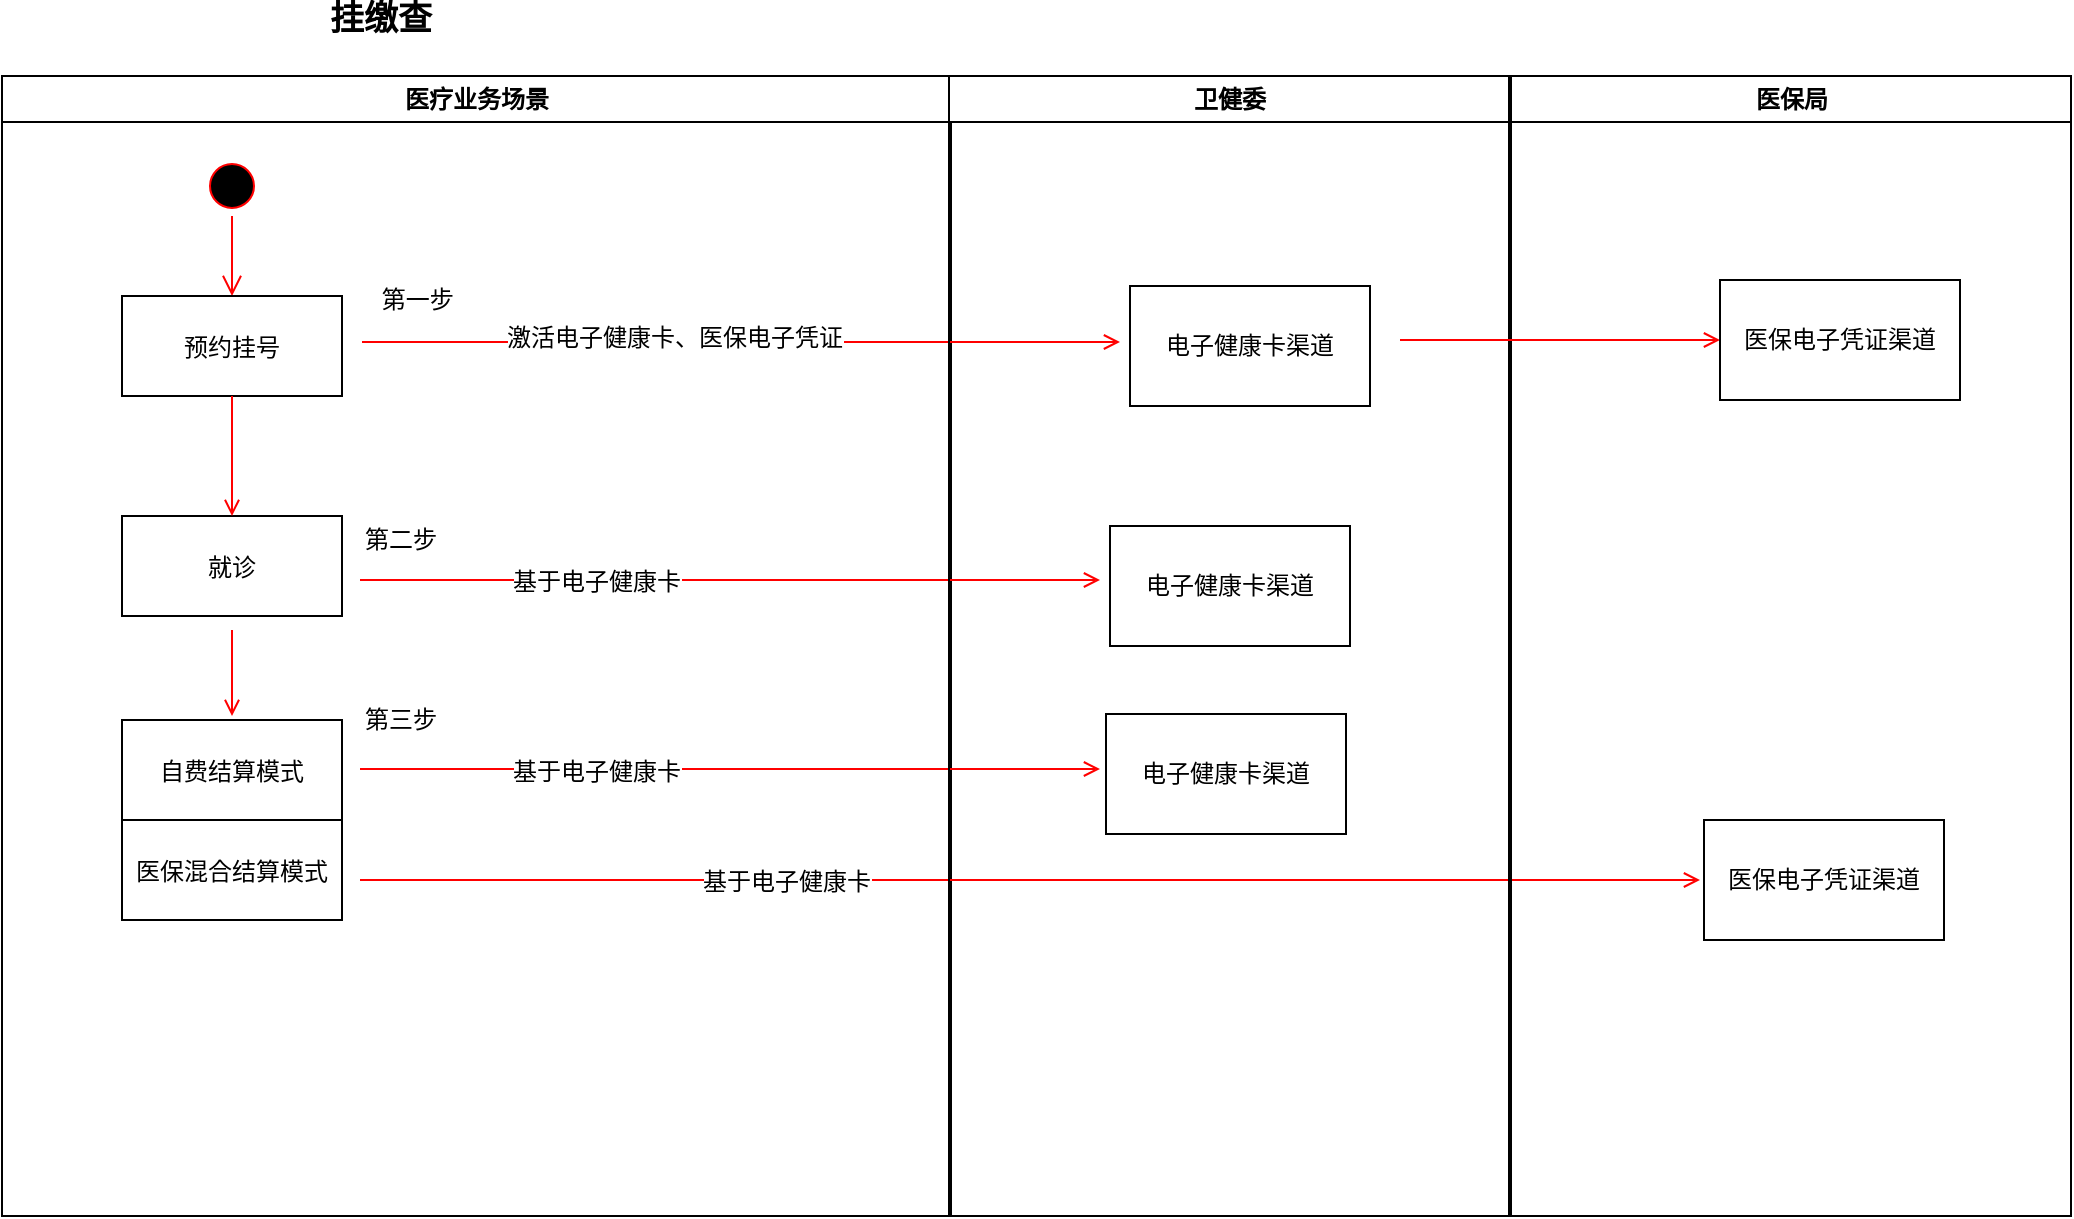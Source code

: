 <mxfile version="17.5.0" type="github">
  <diagram name="Page-1" id="e7e014a7-5840-1c2e-5031-d8a46d1fe8dd">
    <mxGraphModel dx="2207" dy="547" grid="1" gridSize="10" guides="1" tooltips="1" connect="1" arrows="1" fold="1" page="1" pageScale="1" pageWidth="1169" pageHeight="826" background="none" math="0" shadow="0">
      <root>
        <mxCell id="0" />
        <mxCell id="1" parent="0" />
        <mxCell id="2" value="医疗业务场景" style="swimlane;whiteSpace=wrap" parent="1" vertex="1">
          <mxGeometry x="-29" y="128" width="474.5" height="570" as="geometry" />
        </mxCell>
        <mxCell id="5" value="" style="ellipse;shape=startState;fillColor=#000000;strokeColor=#ff0000;" parent="2" vertex="1">
          <mxGeometry x="100" y="40" width="30" height="30" as="geometry" />
        </mxCell>
        <mxCell id="6" value="" style="edgeStyle=elbowEdgeStyle;elbow=horizontal;verticalAlign=bottom;endArrow=open;endSize=8;strokeColor=#FF0000;endFill=1;rounded=0" parent="2" source="5" target="7" edge="1">
          <mxGeometry x="100" y="40" as="geometry">
            <mxPoint x="115" y="110" as="targetPoint" />
          </mxGeometry>
        </mxCell>
        <mxCell id="7" value="预约挂号" style="" parent="2" vertex="1">
          <mxGeometry x="60" y="110" width="110" height="50" as="geometry" />
        </mxCell>
        <mxCell id="8" value="就诊" style="" parent="2" vertex="1">
          <mxGeometry x="60" y="220" width="110" height="50" as="geometry" />
        </mxCell>
        <mxCell id="9" value="" style="endArrow=open;strokeColor=#FF0000;endFill=1;rounded=0" parent="2" source="7" target="8" edge="1">
          <mxGeometry relative="1" as="geometry" />
        </mxCell>
        <mxCell id="11" value="" style="endArrow=open;strokeColor=#FF0000;endFill=1;rounded=0" parent="2" edge="1">
          <mxGeometry relative="1" as="geometry">
            <mxPoint x="115" y="277" as="sourcePoint" />
            <mxPoint x="115" y="320" as="targetPoint" />
          </mxGeometry>
        </mxCell>
        <mxCell id="oPUyYnZuBRPckpAOsyGg-42" value="" style="endArrow=open;strokeColor=#FF0000;endFill=1;rounded=0" edge="1" parent="2">
          <mxGeometry relative="1" as="geometry">
            <mxPoint x="180" y="133" as="sourcePoint" />
            <mxPoint x="559" y="133" as="targetPoint" />
          </mxGeometry>
        </mxCell>
        <mxCell id="oPUyYnZuBRPckpAOsyGg-44" value="&lt;font style=&quot;font-size: 12px&quot;&gt;激活电子健康卡、医保电子凭证&lt;/font&gt;" style="edgeLabel;html=1;align=center;verticalAlign=middle;resizable=0;points=[];fontSize=17;" vertex="1" connectable="0" parent="oPUyYnZuBRPckpAOsyGg-42">
          <mxGeometry x="-0.176" y="3" relative="1" as="geometry">
            <mxPoint as="offset" />
          </mxGeometry>
        </mxCell>
        <mxCell id="oPUyYnZuBRPckpAOsyGg-50" value="" style="endArrow=open;strokeColor=#FF0000;endFill=1;rounded=0" edge="1" parent="2">
          <mxGeometry relative="1" as="geometry">
            <mxPoint x="179" y="252" as="sourcePoint" />
            <mxPoint x="549" y="252" as="targetPoint" />
          </mxGeometry>
        </mxCell>
        <mxCell id="oPUyYnZuBRPckpAOsyGg-51" value="基于电子健康卡" style="edgeLabel;html=1;align=center;verticalAlign=middle;resizable=0;points=[];fontSize=12;" vertex="1" connectable="0" parent="oPUyYnZuBRPckpAOsyGg-50">
          <mxGeometry x="-0.365" y="-1" relative="1" as="geometry">
            <mxPoint as="offset" />
          </mxGeometry>
        </mxCell>
        <mxCell id="oPUyYnZuBRPckpAOsyGg-57" value="自费结算模式" style="" vertex="1" parent="2">
          <mxGeometry x="60" y="322" width="110" height="50" as="geometry" />
        </mxCell>
        <mxCell id="oPUyYnZuBRPckpAOsyGg-59" value="医保混合结算模式" style="" vertex="1" parent="2">
          <mxGeometry x="60" y="372" width="110" height="50" as="geometry" />
        </mxCell>
        <mxCell id="oPUyYnZuBRPckpAOsyGg-60" value="" style="endArrow=open;strokeColor=#FF0000;endFill=1;rounded=0" edge="1" parent="2">
          <mxGeometry relative="1" as="geometry">
            <mxPoint x="179" y="346.5" as="sourcePoint" />
            <mxPoint x="549" y="346.5" as="targetPoint" />
          </mxGeometry>
        </mxCell>
        <mxCell id="oPUyYnZuBRPckpAOsyGg-61" value="基于电子健康卡" style="edgeLabel;html=1;align=center;verticalAlign=middle;resizable=0;points=[];fontSize=12;" vertex="1" connectable="0" parent="oPUyYnZuBRPckpAOsyGg-60">
          <mxGeometry x="-0.365" y="-1" relative="1" as="geometry">
            <mxPoint as="offset" />
          </mxGeometry>
        </mxCell>
        <mxCell id="oPUyYnZuBRPckpAOsyGg-64" value="" style="endArrow=open;strokeColor=#FF0000;endFill=1;rounded=0" edge="1" parent="2">
          <mxGeometry relative="1" as="geometry">
            <mxPoint x="179" y="402" as="sourcePoint" />
            <mxPoint x="849" y="402" as="targetPoint" />
          </mxGeometry>
        </mxCell>
        <mxCell id="oPUyYnZuBRPckpAOsyGg-65" value="基于电子健康卡" style="edgeLabel;html=1;align=center;verticalAlign=middle;resizable=0;points=[];fontSize=12;" vertex="1" connectable="0" parent="oPUyYnZuBRPckpAOsyGg-64">
          <mxGeometry x="-0.365" y="-1" relative="1" as="geometry">
            <mxPoint as="offset" />
          </mxGeometry>
        </mxCell>
        <mxCell id="3" value="卫健委" style="swimlane;whiteSpace=wrap" parent="1" vertex="1">
          <mxGeometry x="444.5" y="128" width="280" height="570" as="geometry" />
        </mxCell>
        <mxCell id="oPUyYnZuBRPckpAOsyGg-45" value="电子健康卡渠道" style="whiteSpace=wrap;html=1;fontSize=12;" vertex="1" parent="3">
          <mxGeometry x="90.5" y="105" width="120" height="60" as="geometry" />
        </mxCell>
        <mxCell id="oPUyYnZuBRPckpAOsyGg-52" value="电子健康卡渠道" style="whiteSpace=wrap;html=1;fontSize=12;" vertex="1" parent="3">
          <mxGeometry x="80.5" y="225" width="120" height="60" as="geometry" />
        </mxCell>
        <mxCell id="oPUyYnZuBRPckpAOsyGg-62" value="电子健康卡渠道" style="whiteSpace=wrap;html=1;fontSize=12;" vertex="1" parent="3">
          <mxGeometry x="78.5" y="319" width="120" height="60" as="geometry" />
        </mxCell>
        <mxCell id="4" value="医保局" style="swimlane;whiteSpace=wrap" parent="1" vertex="1">
          <mxGeometry x="725.5" y="128" width="280" height="570" as="geometry" />
        </mxCell>
        <mxCell id="oPUyYnZuBRPckpAOsyGg-47" value="" style="endArrow=open;strokeColor=#FF0000;endFill=1;rounded=0" edge="1" parent="4">
          <mxGeometry relative="1" as="geometry">
            <mxPoint x="-55.5" y="132" as="sourcePoint" />
            <mxPoint x="104.5" y="132" as="targetPoint" />
          </mxGeometry>
        </mxCell>
        <mxCell id="oPUyYnZuBRPckpAOsyGg-48" value="医保电子凭证渠道" style="whiteSpace=wrap;html=1;fontSize=12;" vertex="1" parent="4">
          <mxGeometry x="104.5" y="102" width="120" height="60" as="geometry" />
        </mxCell>
        <mxCell id="oPUyYnZuBRPckpAOsyGg-66" value="医保电子凭证渠道" style="whiteSpace=wrap;html=1;fontSize=12;" vertex="1" parent="4">
          <mxGeometry x="96.5" y="372" width="120" height="60" as="geometry" />
        </mxCell>
        <mxCell id="oPUyYnZuBRPckpAOsyGg-41" value="&lt;b&gt;&lt;font style=&quot;font-size: 17px&quot;&gt;挂缴查&lt;/font&gt;&lt;/b&gt;" style="text;html=1;align=center;verticalAlign=middle;resizable=0;points=[];autosize=1;strokeColor=none;fillColor=none;" vertex="1" parent="1">
          <mxGeometry x="125" y="90" width="70" height="20" as="geometry" />
        </mxCell>
        <mxCell id="oPUyYnZuBRPckpAOsyGg-49" value="第一步&amp;nbsp;" style="text;html=1;align=center;verticalAlign=middle;resizable=0;points=[];autosize=1;strokeColor=none;fillColor=none;fontSize=12;" vertex="1" parent="1">
          <mxGeometry x="155" y="230" width="50" height="20" as="geometry" />
        </mxCell>
        <mxCell id="oPUyYnZuBRPckpAOsyGg-53" value="第二步" style="text;html=1;align=center;verticalAlign=middle;resizable=0;points=[];autosize=1;strokeColor=none;fillColor=none;fontSize=12;" vertex="1" parent="1">
          <mxGeometry x="145" y="350" width="50" height="20" as="geometry" />
        </mxCell>
        <mxCell id="oPUyYnZuBRPckpAOsyGg-63" value="第三步" style="text;html=1;align=center;verticalAlign=middle;resizable=0;points=[];autosize=1;strokeColor=none;fillColor=none;fontSize=12;" vertex="1" parent="1">
          <mxGeometry x="145" y="440" width="50" height="20" as="geometry" />
        </mxCell>
      </root>
    </mxGraphModel>
  </diagram>
</mxfile>
